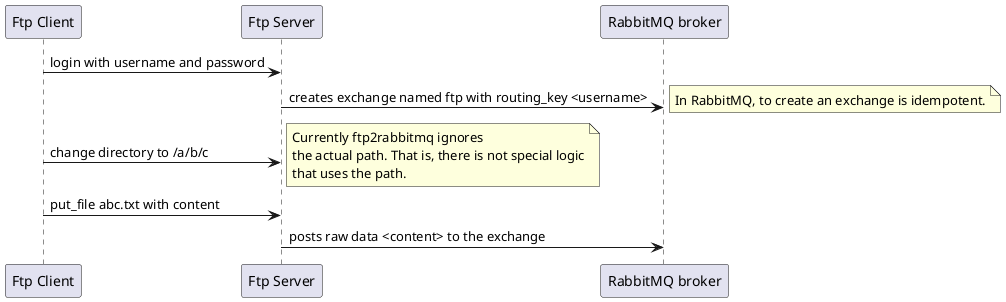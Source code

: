 @startuml

participant "Ftp Client" as FC
participant "Ftp Server" as FS
participant "RabbitMQ broker" as RMQ

FC -> FS: login with username and password

FS -> RMQ: creates exchange named ftp with routing_key <username>
note right
     In RabbitMQ, to create an exchange is idempotent.
end note

FC -> FS: change directory to /a/b/c
note right
     Currently ftp2rabbitmq ignores
     the actual path. That is, there is not special logic
     that uses the path.
end note

FC -> FS:  put_file abc.txt with content
FS -> RMQ: posts raw data <content> to the exchange

@enduml